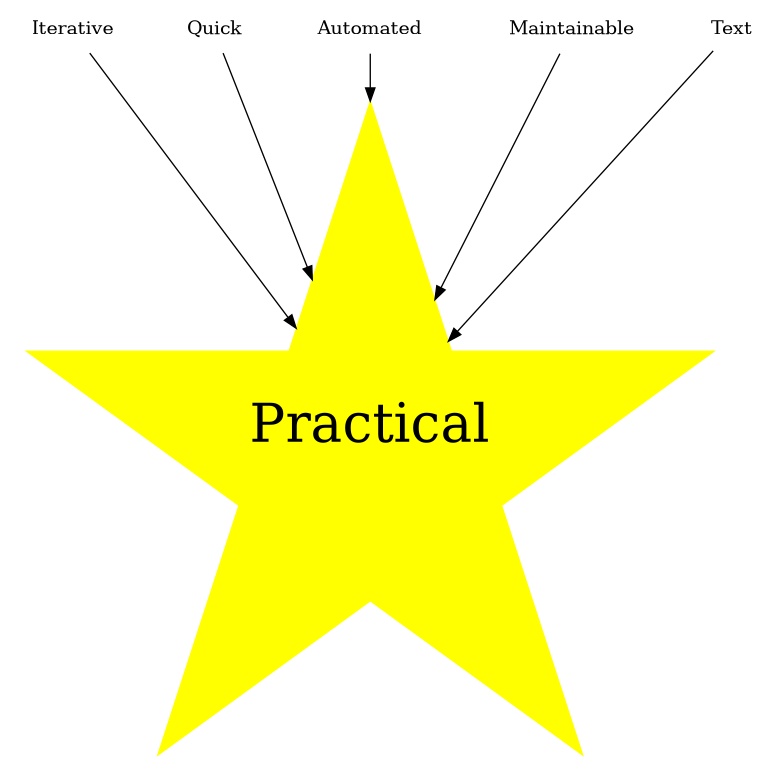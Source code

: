 @startuml
digraph G {
     
  bgcolor="transparent"
  node[style=filled color=white]
     
     

 Practical [fontsize=40 shape=star style=filled color=yellow]

 Iterative    -> Practical
 Quick        -> Practical
 Automated    -> Practical
 Maintainable -> Practical
 Text         -> Practical
}

@enduml
